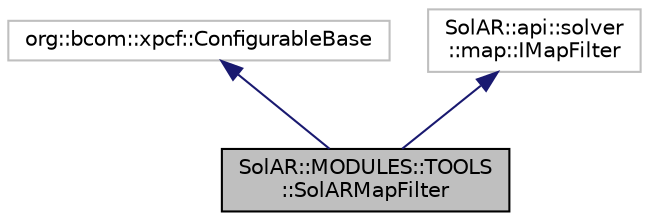 digraph "SolAR::MODULES::TOOLS::SolARMapFilter"
{
 // LATEX_PDF_SIZE
  edge [fontname="Helvetica",fontsize="10",labelfontname="Helvetica",labelfontsize="10"];
  node [fontname="Helvetica",fontsize="10",shape=record];
  Node1 [label="SolAR::MODULES::TOOLS\l::SolARMapFilter",height=0.2,width=0.4,color="black", fillcolor="grey75", style="filled", fontcolor="black",tooltip="Filters a cloud of 3D points by removing points with a too important reporjection error or those whic..."];
  Node2 -> Node1 [dir="back",color="midnightblue",fontsize="10",style="solid",fontname="Helvetica"];
  Node2 [label="org::bcom::xpcf::ConfigurableBase",height=0.2,width=0.4,color="grey75", fillcolor="white", style="filled",tooltip=" "];
  Node3 -> Node1 [dir="back",color="midnightblue",fontsize="10",style="solid",fontname="Helvetica"];
  Node3 [label="SolAR::api::solver\l::map::IMapFilter",height=0.2,width=0.4,color="grey75", fillcolor="white", style="filled",tooltip=" "];
}
